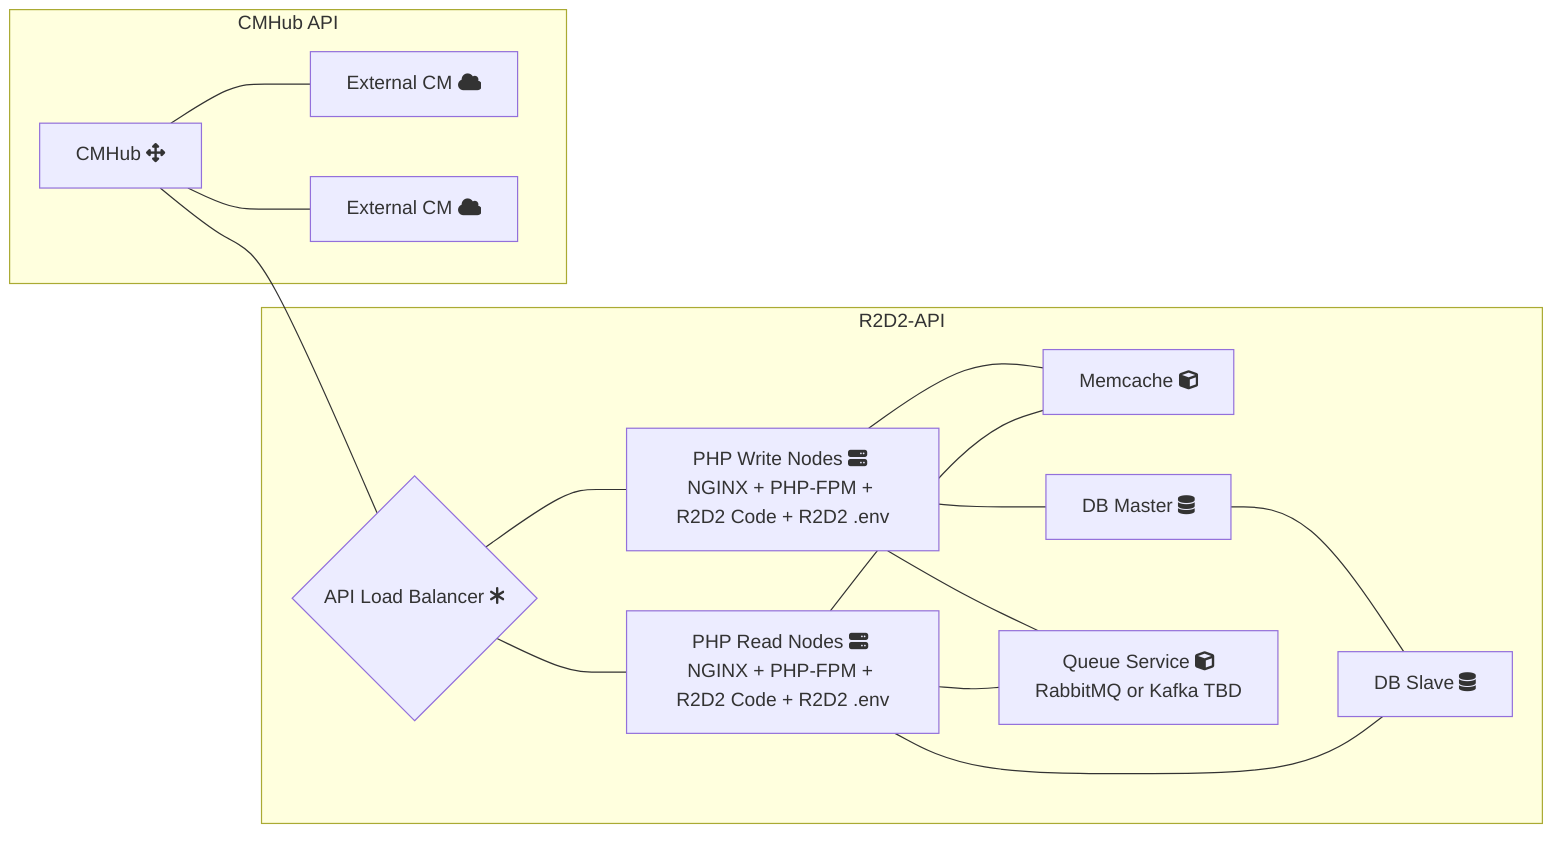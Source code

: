 graph LR

subgraph R2D2-API
LBBE{API Load Balancer fa:fa-asterisk} --- PHP1[PHP Write Nodes fa:fa-server <br>NGINX + PHP-FPM + R2D2 Code + R2D2 .env]
LBBE --- PHP2[PHP Read Nodes fa:fa-server <br>NGINX + PHP-FPM + R2D2 Code + R2D2 .env]
PHP1 --- RC[Memcache fa:fa-cube]
PHP2 --- RC
PHP1 --- DBM[DB Master fa:fa-database]
DBM --- DBS[DB Slave fa:fa-database]
PHP1 --- RQ[Queue Service fa:fa-cube <br>RabbitMQ or Kafka TBD]
PHP2 --- RQ
PHP2 --- DBS
end

subgraph CMHub API
CMHub[CMHub fa:fa-arrows-alt] --- XCMA[External CM fa:fa-cloud]
CMHub --- XCMB[External CM fa:fa-cloud]
CMHub --- LBBE
end